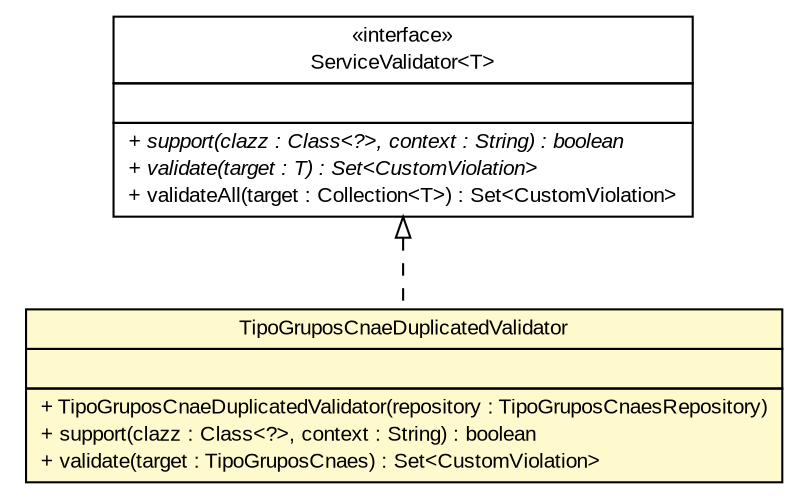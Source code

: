 #!/usr/local/bin/dot
#
# Class diagram 
# Generated by UMLGraph version R5_6 (http://www.umlgraph.org/)
#

digraph G {
	edge [fontname="arial",fontsize=10,labelfontname="arial",labelfontsize=10];
	node [fontname="arial",fontsize=10,shape=plaintext];
	nodesep=0.25;
	ranksep=0.5;
	// br.gov.to.sefaz.business.service.validation.ServiceValidator<T>
	c1019950 [label=<<table title="br.gov.to.sefaz.business.service.validation.ServiceValidator" border="0" cellborder="1" cellspacing="0" cellpadding="2" port="p" href="../../../../../business/service/validation/ServiceValidator.html">
		<tr><td><table border="0" cellspacing="0" cellpadding="1">
<tr><td align="center" balign="center"> &#171;interface&#187; </td></tr>
<tr><td align="center" balign="center"> ServiceValidator&lt;T&gt; </td></tr>
		</table></td></tr>
		<tr><td><table border="0" cellspacing="0" cellpadding="1">
<tr><td align="left" balign="left">  </td></tr>
		</table></td></tr>
		<tr><td><table border="0" cellspacing="0" cellpadding="1">
<tr><td align="left" balign="left"><font face="arial italic" point-size="10.0"> + support(clazz : Class&lt;?&gt;, context : String) : boolean </font></td></tr>
<tr><td align="left" balign="left"><font face="arial italic" point-size="10.0"> + validate(target : T) : Set&lt;CustomViolation&gt; </font></td></tr>
<tr><td align="left" balign="left"> + validateAll(target : Collection&lt;T&gt;) : Set&lt;CustomViolation&gt; </td></tr>
		</table></td></tr>
		</table>>, URL="../../../../../business/service/validation/ServiceValidator.html", fontname="arial", fontcolor="black", fontsize=10.0];
	// br.gov.to.sefaz.arr.parametros.business.service.validator.TipoGruposCnaeDuplicatedValidator
	c1020373 [label=<<table title="br.gov.to.sefaz.arr.parametros.business.service.validator.TipoGruposCnaeDuplicatedValidator" border="0" cellborder="1" cellspacing="0" cellpadding="2" port="p" bgcolor="lemonChiffon" href="./TipoGruposCnaeDuplicatedValidator.html">
		<tr><td><table border="0" cellspacing="0" cellpadding="1">
<tr><td align="center" balign="center"> TipoGruposCnaeDuplicatedValidator </td></tr>
		</table></td></tr>
		<tr><td><table border="0" cellspacing="0" cellpadding="1">
<tr><td align="left" balign="left">  </td></tr>
		</table></td></tr>
		<tr><td><table border="0" cellspacing="0" cellpadding="1">
<tr><td align="left" balign="left"> + TipoGruposCnaeDuplicatedValidator(repository : TipoGruposCnaesRepository) </td></tr>
<tr><td align="left" balign="left"> + support(clazz : Class&lt;?&gt;, context : String) : boolean </td></tr>
<tr><td align="left" balign="left"> + validate(target : TipoGruposCnaes) : Set&lt;CustomViolation&gt; </td></tr>
		</table></td></tr>
		</table>>, URL="./TipoGruposCnaeDuplicatedValidator.html", fontname="arial", fontcolor="black", fontsize=10.0];
	//br.gov.to.sefaz.arr.parametros.business.service.validator.TipoGruposCnaeDuplicatedValidator implements br.gov.to.sefaz.business.service.validation.ServiceValidator<T>
	c1019950:p -> c1020373:p [dir=back,arrowtail=empty,style=dashed];
}

